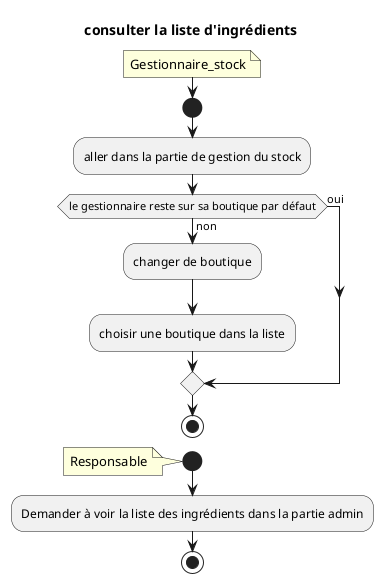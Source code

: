 @startuml 4_Ingredient_LIST_ITEM_ActivityDiagram

title consulter la liste d'ingrédients

note :Gestionnaire_stock

start

:aller dans la partie de gestion du stock;

if (le gestionnaire reste sur sa boutique par défaut) then (oui)
else (non)
    :changer de boutique;
    :choisir une boutique dans la liste;
endif
stop



start
note: Responsable
:Demander à voir la liste des ingrédients dans la partie admin;
stop

@enduml